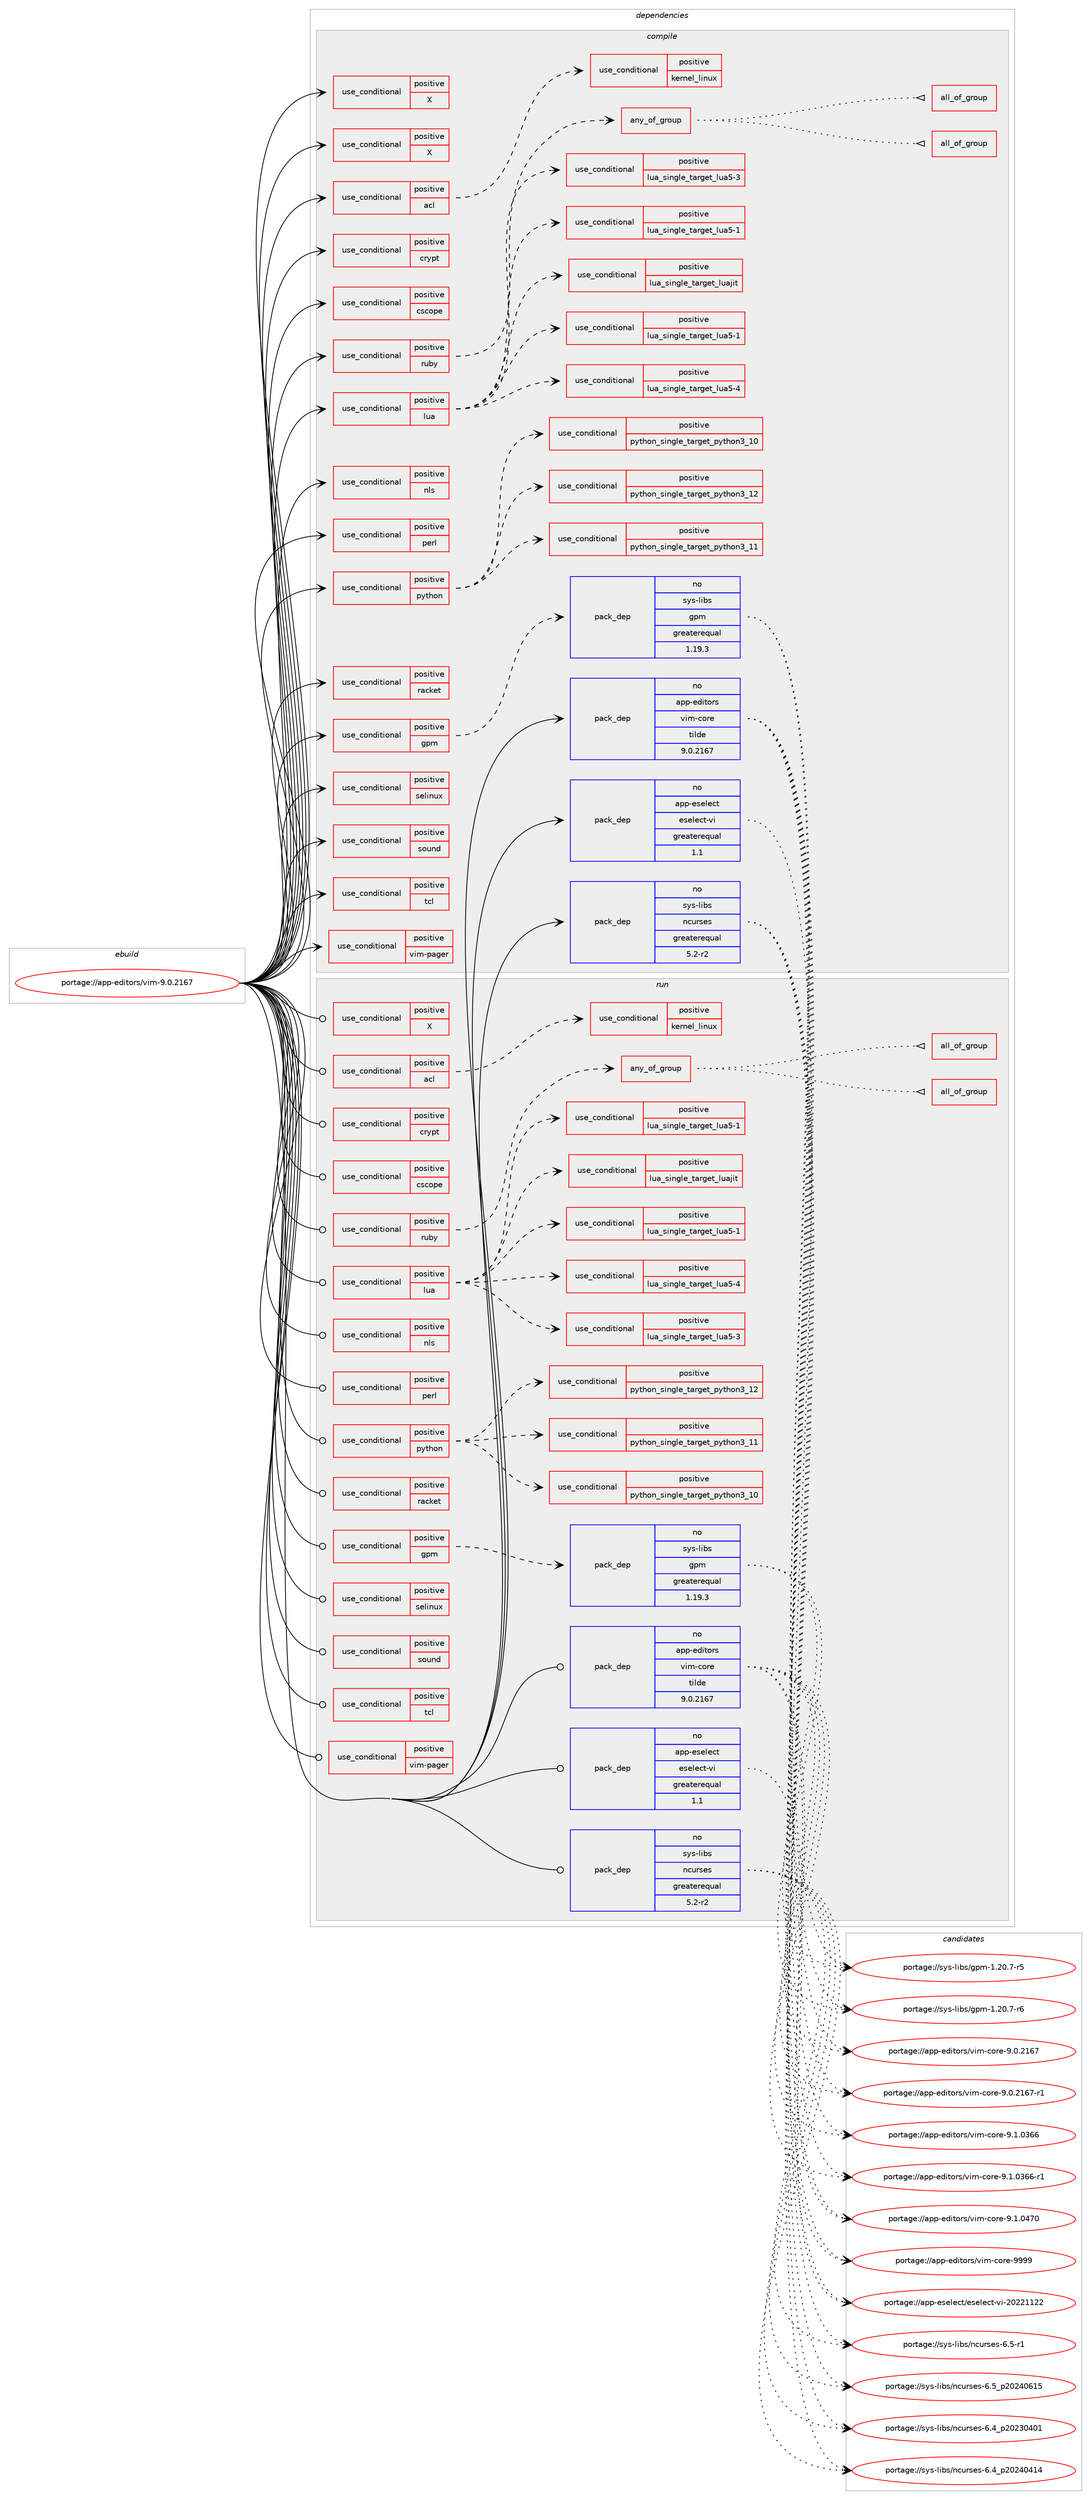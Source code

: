 digraph prolog {

# *************
# Graph options
# *************

newrank=true;
concentrate=true;
compound=true;
graph [rankdir=LR,fontname=Helvetica,fontsize=10,ranksep=1.5];#, ranksep=2.5, nodesep=0.2];
edge  [arrowhead=vee];
node  [fontname=Helvetica,fontsize=10];

# **********
# The ebuild
# **********

subgraph cluster_leftcol {
color=gray;
rank=same;
label=<<i>ebuild</i>>;
id [label="portage://app-editors/vim-9.0.2167", color=red, width=4, href="../app-editors/vim-9.0.2167.svg"];
}

# ****************
# The dependencies
# ****************

subgraph cluster_midcol {
color=gray;
label=<<i>dependencies</i>>;
subgraph cluster_compile {
fillcolor="#eeeeee";
style=filled;
label=<<i>compile</i>>;
subgraph cond5550 {
dependency8911 [label=<<TABLE BORDER="0" CELLBORDER="1" CELLSPACING="0" CELLPADDING="4"><TR><TD ROWSPAN="3" CELLPADDING="10">use_conditional</TD></TR><TR><TD>positive</TD></TR><TR><TD>X</TD></TR></TABLE>>, shape=none, color=red];
# *** BEGIN UNKNOWN DEPENDENCY TYPE (TODO) ***
# dependency8911 -> package_dependency(portage://app-editors/vim-9.0.2167,install,no,x11-base,xorg-proto,none,[,,],[],[])
# *** END UNKNOWN DEPENDENCY TYPE (TODO) ***

}
id:e -> dependency8911:w [weight=20,style="solid",arrowhead="vee"];
subgraph cond5551 {
dependency8912 [label=<<TABLE BORDER="0" CELLBORDER="1" CELLSPACING="0" CELLPADDING="4"><TR><TD ROWSPAN="3" CELLPADDING="10">use_conditional</TD></TR><TR><TD>positive</TD></TR><TR><TD>X</TD></TR></TABLE>>, shape=none, color=red];
# *** BEGIN UNKNOWN DEPENDENCY TYPE (TODO) ***
# dependency8912 -> package_dependency(portage://app-editors/vim-9.0.2167,install,no,x11-libs,libXt,none,[,,],[],[])
# *** END UNKNOWN DEPENDENCY TYPE (TODO) ***

}
id:e -> dependency8912:w [weight=20,style="solid",arrowhead="vee"];
subgraph cond5552 {
dependency8913 [label=<<TABLE BORDER="0" CELLBORDER="1" CELLSPACING="0" CELLPADDING="4"><TR><TD ROWSPAN="3" CELLPADDING="10">use_conditional</TD></TR><TR><TD>positive</TD></TR><TR><TD>acl</TD></TR></TABLE>>, shape=none, color=red];
subgraph cond5553 {
dependency8914 [label=<<TABLE BORDER="0" CELLBORDER="1" CELLSPACING="0" CELLPADDING="4"><TR><TD ROWSPAN="3" CELLPADDING="10">use_conditional</TD></TR><TR><TD>positive</TD></TR><TR><TD>kernel_linux</TD></TR></TABLE>>, shape=none, color=red];
# *** BEGIN UNKNOWN DEPENDENCY TYPE (TODO) ***
# dependency8914 -> package_dependency(portage://app-editors/vim-9.0.2167,install,no,sys-apps,acl,none,[,,],[],[])
# *** END UNKNOWN DEPENDENCY TYPE (TODO) ***

}
dependency8913:e -> dependency8914:w [weight=20,style="dashed",arrowhead="vee"];
}
id:e -> dependency8913:w [weight=20,style="solid",arrowhead="vee"];
subgraph cond5554 {
dependency8915 [label=<<TABLE BORDER="0" CELLBORDER="1" CELLSPACING="0" CELLPADDING="4"><TR><TD ROWSPAN="3" CELLPADDING="10">use_conditional</TD></TR><TR><TD>positive</TD></TR><TR><TD>crypt</TD></TR></TABLE>>, shape=none, color=red];
# *** BEGIN UNKNOWN DEPENDENCY TYPE (TODO) ***
# dependency8915 -> package_dependency(portage://app-editors/vim-9.0.2167,install,no,dev-libs,libsodium,none,[,,],any_same_slot,[])
# *** END UNKNOWN DEPENDENCY TYPE (TODO) ***

}
id:e -> dependency8915:w [weight=20,style="solid",arrowhead="vee"];
subgraph cond5555 {
dependency8916 [label=<<TABLE BORDER="0" CELLBORDER="1" CELLSPACING="0" CELLPADDING="4"><TR><TD ROWSPAN="3" CELLPADDING="10">use_conditional</TD></TR><TR><TD>positive</TD></TR><TR><TD>cscope</TD></TR></TABLE>>, shape=none, color=red];
# *** BEGIN UNKNOWN DEPENDENCY TYPE (TODO) ***
# dependency8916 -> package_dependency(portage://app-editors/vim-9.0.2167,install,no,dev-util,cscope,none,[,,],[],[])
# *** END UNKNOWN DEPENDENCY TYPE (TODO) ***

}
id:e -> dependency8916:w [weight=20,style="solid",arrowhead="vee"];
subgraph cond5556 {
dependency8917 [label=<<TABLE BORDER="0" CELLBORDER="1" CELLSPACING="0" CELLPADDING="4"><TR><TD ROWSPAN="3" CELLPADDING="10">use_conditional</TD></TR><TR><TD>positive</TD></TR><TR><TD>gpm</TD></TR></TABLE>>, shape=none, color=red];
subgraph pack3235 {
dependency8918 [label=<<TABLE BORDER="0" CELLBORDER="1" CELLSPACING="0" CELLPADDING="4" WIDTH="220"><TR><TD ROWSPAN="6" CELLPADDING="30">pack_dep</TD></TR><TR><TD WIDTH="110">no</TD></TR><TR><TD>sys-libs</TD></TR><TR><TD>gpm</TD></TR><TR><TD>greaterequal</TD></TR><TR><TD>1.19.3</TD></TR></TABLE>>, shape=none, color=blue];
}
dependency8917:e -> dependency8918:w [weight=20,style="dashed",arrowhead="vee"];
}
id:e -> dependency8917:w [weight=20,style="solid",arrowhead="vee"];
subgraph cond5557 {
dependency8919 [label=<<TABLE BORDER="0" CELLBORDER="1" CELLSPACING="0" CELLPADDING="4"><TR><TD ROWSPAN="3" CELLPADDING="10">use_conditional</TD></TR><TR><TD>positive</TD></TR><TR><TD>lua</TD></TR></TABLE>>, shape=none, color=red];
subgraph cond5558 {
dependency8920 [label=<<TABLE BORDER="0" CELLBORDER="1" CELLSPACING="0" CELLPADDING="4"><TR><TD ROWSPAN="3" CELLPADDING="10">use_conditional</TD></TR><TR><TD>positive</TD></TR><TR><TD>lua_single_target_luajit</TD></TR></TABLE>>, shape=none, color=red];
# *** BEGIN UNKNOWN DEPENDENCY TYPE (TODO) ***
# dependency8920 -> package_dependency(portage://app-editors/vim-9.0.2167,install,no,dev-lang,luajit,none,[,,],any_same_slot,[])
# *** END UNKNOWN DEPENDENCY TYPE (TODO) ***

}
dependency8919:e -> dependency8920:w [weight=20,style="dashed",arrowhead="vee"];
subgraph cond5559 {
dependency8921 [label=<<TABLE BORDER="0" CELLBORDER="1" CELLSPACING="0" CELLPADDING="4"><TR><TD ROWSPAN="3" CELLPADDING="10">use_conditional</TD></TR><TR><TD>positive</TD></TR><TR><TD>lua_single_target_lua5-1</TD></TR></TABLE>>, shape=none, color=red];
# *** BEGIN UNKNOWN DEPENDENCY TYPE (TODO) ***
# dependency8921 -> package_dependency(portage://app-editors/vim-9.0.2167,install,no,dev-lang,lua,none,[,,],[slot(5.1)],[])
# *** END UNKNOWN DEPENDENCY TYPE (TODO) ***

}
dependency8919:e -> dependency8921:w [weight=20,style="dashed",arrowhead="vee"];
subgraph cond5560 {
dependency8922 [label=<<TABLE BORDER="0" CELLBORDER="1" CELLSPACING="0" CELLPADDING="4"><TR><TD ROWSPAN="3" CELLPADDING="10">use_conditional</TD></TR><TR><TD>positive</TD></TR><TR><TD>lua_single_target_lua5-3</TD></TR></TABLE>>, shape=none, color=red];
# *** BEGIN UNKNOWN DEPENDENCY TYPE (TODO) ***
# dependency8922 -> package_dependency(portage://app-editors/vim-9.0.2167,install,no,dev-lang,lua,none,[,,],[slot(5.3)],[])
# *** END UNKNOWN DEPENDENCY TYPE (TODO) ***

}
dependency8919:e -> dependency8922:w [weight=20,style="dashed",arrowhead="vee"];
subgraph cond5561 {
dependency8923 [label=<<TABLE BORDER="0" CELLBORDER="1" CELLSPACING="0" CELLPADDING="4"><TR><TD ROWSPAN="3" CELLPADDING="10">use_conditional</TD></TR><TR><TD>positive</TD></TR><TR><TD>lua_single_target_lua5-4</TD></TR></TABLE>>, shape=none, color=red];
# *** BEGIN UNKNOWN DEPENDENCY TYPE (TODO) ***
# dependency8923 -> package_dependency(portage://app-editors/vim-9.0.2167,install,no,dev-lang,lua,none,[,,],[slot(5.4)],[])
# *** END UNKNOWN DEPENDENCY TYPE (TODO) ***

}
dependency8919:e -> dependency8923:w [weight=20,style="dashed",arrowhead="vee"];
subgraph cond5562 {
dependency8924 [label=<<TABLE BORDER="0" CELLBORDER="1" CELLSPACING="0" CELLPADDING="4"><TR><TD ROWSPAN="3" CELLPADDING="10">use_conditional</TD></TR><TR><TD>positive</TD></TR><TR><TD>lua_single_target_lua5-1</TD></TR></TABLE>>, shape=none, color=red];
# *** BEGIN UNKNOWN DEPENDENCY TYPE (TODO) ***
# dependency8924 -> package_dependency(portage://app-editors/vim-9.0.2167,install,no,dev-lang,lua,none,[,,],[slot(5.1)],[use(enable(deprecated),none)])
# *** END UNKNOWN DEPENDENCY TYPE (TODO) ***

}
dependency8919:e -> dependency8924:w [weight=20,style="dashed",arrowhead="vee"];
}
id:e -> dependency8919:w [weight=20,style="solid",arrowhead="vee"];
subgraph cond5563 {
dependency8925 [label=<<TABLE BORDER="0" CELLBORDER="1" CELLSPACING="0" CELLPADDING="4"><TR><TD ROWSPAN="3" CELLPADDING="10">use_conditional</TD></TR><TR><TD>positive</TD></TR><TR><TD>nls</TD></TR></TABLE>>, shape=none, color=red];
# *** BEGIN UNKNOWN DEPENDENCY TYPE (TODO) ***
# dependency8925 -> package_dependency(portage://app-editors/vim-9.0.2167,install,no,virtual,libintl,none,[,,],[],[])
# *** END UNKNOWN DEPENDENCY TYPE (TODO) ***

}
id:e -> dependency8925:w [weight=20,style="solid",arrowhead="vee"];
subgraph cond5564 {
dependency8926 [label=<<TABLE BORDER="0" CELLBORDER="1" CELLSPACING="0" CELLPADDING="4"><TR><TD ROWSPAN="3" CELLPADDING="10">use_conditional</TD></TR><TR><TD>positive</TD></TR><TR><TD>perl</TD></TR></TABLE>>, shape=none, color=red];
# *** BEGIN UNKNOWN DEPENDENCY TYPE (TODO) ***
# dependency8926 -> package_dependency(portage://app-editors/vim-9.0.2167,install,no,dev-lang,perl,none,[,,],any_same_slot,[])
# *** END UNKNOWN DEPENDENCY TYPE (TODO) ***

}
id:e -> dependency8926:w [weight=20,style="solid",arrowhead="vee"];
subgraph cond5565 {
dependency8927 [label=<<TABLE BORDER="0" CELLBORDER="1" CELLSPACING="0" CELLPADDING="4"><TR><TD ROWSPAN="3" CELLPADDING="10">use_conditional</TD></TR><TR><TD>positive</TD></TR><TR><TD>python</TD></TR></TABLE>>, shape=none, color=red];
subgraph cond5566 {
dependency8928 [label=<<TABLE BORDER="0" CELLBORDER="1" CELLSPACING="0" CELLPADDING="4"><TR><TD ROWSPAN="3" CELLPADDING="10">use_conditional</TD></TR><TR><TD>positive</TD></TR><TR><TD>python_single_target_python3_10</TD></TR></TABLE>>, shape=none, color=red];
# *** BEGIN UNKNOWN DEPENDENCY TYPE (TODO) ***
# dependency8928 -> package_dependency(portage://app-editors/vim-9.0.2167,install,no,dev-lang,python,none,[,,],[slot(3.10)],[use(enable(threads),positive)])
# *** END UNKNOWN DEPENDENCY TYPE (TODO) ***

}
dependency8927:e -> dependency8928:w [weight=20,style="dashed",arrowhead="vee"];
subgraph cond5567 {
dependency8929 [label=<<TABLE BORDER="0" CELLBORDER="1" CELLSPACING="0" CELLPADDING="4"><TR><TD ROWSPAN="3" CELLPADDING="10">use_conditional</TD></TR><TR><TD>positive</TD></TR><TR><TD>python_single_target_python3_11</TD></TR></TABLE>>, shape=none, color=red];
# *** BEGIN UNKNOWN DEPENDENCY TYPE (TODO) ***
# dependency8929 -> package_dependency(portage://app-editors/vim-9.0.2167,install,no,dev-lang,python,none,[,,],[slot(3.11)],[use(enable(threads),positive)])
# *** END UNKNOWN DEPENDENCY TYPE (TODO) ***

}
dependency8927:e -> dependency8929:w [weight=20,style="dashed",arrowhead="vee"];
subgraph cond5568 {
dependency8930 [label=<<TABLE BORDER="0" CELLBORDER="1" CELLSPACING="0" CELLPADDING="4"><TR><TD ROWSPAN="3" CELLPADDING="10">use_conditional</TD></TR><TR><TD>positive</TD></TR><TR><TD>python_single_target_python3_12</TD></TR></TABLE>>, shape=none, color=red];
# *** BEGIN UNKNOWN DEPENDENCY TYPE (TODO) ***
# dependency8930 -> package_dependency(portage://app-editors/vim-9.0.2167,install,no,dev-lang,python,none,[,,],[slot(3.12)],[use(enable(threads),positive)])
# *** END UNKNOWN DEPENDENCY TYPE (TODO) ***

}
dependency8927:e -> dependency8930:w [weight=20,style="dashed",arrowhead="vee"];
}
id:e -> dependency8927:w [weight=20,style="solid",arrowhead="vee"];
subgraph cond5569 {
dependency8931 [label=<<TABLE BORDER="0" CELLBORDER="1" CELLSPACING="0" CELLPADDING="4"><TR><TD ROWSPAN="3" CELLPADDING="10">use_conditional</TD></TR><TR><TD>positive</TD></TR><TR><TD>racket</TD></TR></TABLE>>, shape=none, color=red];
# *** BEGIN UNKNOWN DEPENDENCY TYPE (TODO) ***
# dependency8931 -> package_dependency(portage://app-editors/vim-9.0.2167,install,no,dev-scheme,racket,none,[,,],[],[])
# *** END UNKNOWN DEPENDENCY TYPE (TODO) ***

}
id:e -> dependency8931:w [weight=20,style="solid",arrowhead="vee"];
subgraph cond5570 {
dependency8932 [label=<<TABLE BORDER="0" CELLBORDER="1" CELLSPACING="0" CELLPADDING="4"><TR><TD ROWSPAN="3" CELLPADDING="10">use_conditional</TD></TR><TR><TD>positive</TD></TR><TR><TD>ruby</TD></TR></TABLE>>, shape=none, color=red];
subgraph any109 {
dependency8933 [label=<<TABLE BORDER="0" CELLBORDER="1" CELLSPACING="0" CELLPADDING="4"><TR><TD CELLPADDING="10">any_of_group</TD></TR></TABLE>>, shape=none, color=red];subgraph all20 {
dependency8934 [label=<<TABLE BORDER="0" CELLBORDER="1" CELLSPACING="0" CELLPADDING="4"><TR><TD CELLPADDING="10">all_of_group</TD></TR></TABLE>>, shape=none, color=red];# *** BEGIN UNKNOWN DEPENDENCY TYPE (TODO) ***
# dependency8934 -> package_dependency(portage://app-editors/vim-9.0.2167,install,no,dev-lang,ruby,none,[,,],[slot(3.1)],[])
# *** END UNKNOWN DEPENDENCY TYPE (TODO) ***

# *** BEGIN UNKNOWN DEPENDENCY TYPE (TODO) ***
# dependency8934 -> package_dependency(portage://app-editors/vim-9.0.2167,install,no,virtual,rubygems,none,[,,],[],[use(enable(ruby_targets_ruby31),negative)])
# *** END UNKNOWN DEPENDENCY TYPE (TODO) ***

}
dependency8933:e -> dependency8934:w [weight=20,style="dotted",arrowhead="oinv"];
subgraph all21 {
dependency8935 [label=<<TABLE BORDER="0" CELLBORDER="1" CELLSPACING="0" CELLPADDING="4"><TR><TD CELLPADDING="10">all_of_group</TD></TR></TABLE>>, shape=none, color=red];# *** BEGIN UNKNOWN DEPENDENCY TYPE (TODO) ***
# dependency8935 -> package_dependency(portage://app-editors/vim-9.0.2167,install,no,dev-lang,ruby,none,[,,],[slot(3.2)],[])
# *** END UNKNOWN DEPENDENCY TYPE (TODO) ***

# *** BEGIN UNKNOWN DEPENDENCY TYPE (TODO) ***
# dependency8935 -> package_dependency(portage://app-editors/vim-9.0.2167,install,no,virtual,rubygems,none,[,,],[],[use(enable(ruby_targets_ruby32),negative)])
# *** END UNKNOWN DEPENDENCY TYPE (TODO) ***

}
dependency8933:e -> dependency8935:w [weight=20,style="dotted",arrowhead="oinv"];
}
dependency8932:e -> dependency8933:w [weight=20,style="dashed",arrowhead="vee"];
}
id:e -> dependency8932:w [weight=20,style="solid",arrowhead="vee"];
subgraph cond5571 {
dependency8936 [label=<<TABLE BORDER="0" CELLBORDER="1" CELLSPACING="0" CELLPADDING="4"><TR><TD ROWSPAN="3" CELLPADDING="10">use_conditional</TD></TR><TR><TD>positive</TD></TR><TR><TD>selinux</TD></TR></TABLE>>, shape=none, color=red];
# *** BEGIN UNKNOWN DEPENDENCY TYPE (TODO) ***
# dependency8936 -> package_dependency(portage://app-editors/vim-9.0.2167,install,no,sys-libs,libselinux,none,[,,],[],[])
# *** END UNKNOWN DEPENDENCY TYPE (TODO) ***

}
id:e -> dependency8936:w [weight=20,style="solid",arrowhead="vee"];
subgraph cond5572 {
dependency8937 [label=<<TABLE BORDER="0" CELLBORDER="1" CELLSPACING="0" CELLPADDING="4"><TR><TD ROWSPAN="3" CELLPADDING="10">use_conditional</TD></TR><TR><TD>positive</TD></TR><TR><TD>sound</TD></TR></TABLE>>, shape=none, color=red];
# *** BEGIN UNKNOWN DEPENDENCY TYPE (TODO) ***
# dependency8937 -> package_dependency(portage://app-editors/vim-9.0.2167,install,no,media-libs,libcanberra,none,[,,],[],[])
# *** END UNKNOWN DEPENDENCY TYPE (TODO) ***

}
id:e -> dependency8937:w [weight=20,style="solid",arrowhead="vee"];
subgraph cond5573 {
dependency8938 [label=<<TABLE BORDER="0" CELLBORDER="1" CELLSPACING="0" CELLPADDING="4"><TR><TD ROWSPAN="3" CELLPADDING="10">use_conditional</TD></TR><TR><TD>positive</TD></TR><TR><TD>tcl</TD></TR></TABLE>>, shape=none, color=red];
# *** BEGIN UNKNOWN DEPENDENCY TYPE (TODO) ***
# dependency8938 -> package_dependency(portage://app-editors/vim-9.0.2167,install,no,dev-lang,tcl,none,[,,],[slot(0),equal],[])
# *** END UNKNOWN DEPENDENCY TYPE (TODO) ***

}
id:e -> dependency8938:w [weight=20,style="solid",arrowhead="vee"];
subgraph cond5574 {
dependency8939 [label=<<TABLE BORDER="0" CELLBORDER="1" CELLSPACING="0" CELLPADDING="4"><TR><TD ROWSPAN="3" CELLPADDING="10">use_conditional</TD></TR><TR><TD>positive</TD></TR><TR><TD>vim-pager</TD></TR></TABLE>>, shape=none, color=red];
# *** BEGIN UNKNOWN DEPENDENCY TYPE (TODO) ***
# dependency8939 -> package_dependency(portage://app-editors/vim-9.0.2167,install,no,app-editors,vim-core,none,[,,],[],[use(disable(minimal),none)])
# *** END UNKNOWN DEPENDENCY TYPE (TODO) ***

}
id:e -> dependency8939:w [weight=20,style="solid",arrowhead="vee"];
subgraph pack3236 {
dependency8940 [label=<<TABLE BORDER="0" CELLBORDER="1" CELLSPACING="0" CELLPADDING="4" WIDTH="220"><TR><TD ROWSPAN="6" CELLPADDING="30">pack_dep</TD></TR><TR><TD WIDTH="110">no</TD></TR><TR><TD>app-editors</TD></TR><TR><TD>vim-core</TD></TR><TR><TD>tilde</TD></TR><TR><TD>9.0.2167</TD></TR></TABLE>>, shape=none, color=blue];
}
id:e -> dependency8940:w [weight=20,style="solid",arrowhead="vee"];
subgraph pack3237 {
dependency8941 [label=<<TABLE BORDER="0" CELLBORDER="1" CELLSPACING="0" CELLPADDING="4" WIDTH="220"><TR><TD ROWSPAN="6" CELLPADDING="30">pack_dep</TD></TR><TR><TD WIDTH="110">no</TD></TR><TR><TD>app-eselect</TD></TR><TR><TD>eselect-vi</TD></TR><TR><TD>greaterequal</TD></TR><TR><TD>1.1</TD></TR></TABLE>>, shape=none, color=blue];
}
id:e -> dependency8941:w [weight=20,style="solid",arrowhead="vee"];
subgraph pack3238 {
dependency8942 [label=<<TABLE BORDER="0" CELLBORDER="1" CELLSPACING="0" CELLPADDING="4" WIDTH="220"><TR><TD ROWSPAN="6" CELLPADDING="30">pack_dep</TD></TR><TR><TD WIDTH="110">no</TD></TR><TR><TD>sys-libs</TD></TR><TR><TD>ncurses</TD></TR><TR><TD>greaterequal</TD></TR><TR><TD>5.2-r2</TD></TR></TABLE>>, shape=none, color=blue];
}
id:e -> dependency8942:w [weight=20,style="solid",arrowhead="vee"];
}
subgraph cluster_compileandrun {
fillcolor="#eeeeee";
style=filled;
label=<<i>compile and run</i>>;
}
subgraph cluster_run {
fillcolor="#eeeeee";
style=filled;
label=<<i>run</i>>;
subgraph cond5575 {
dependency8943 [label=<<TABLE BORDER="0" CELLBORDER="1" CELLSPACING="0" CELLPADDING="4"><TR><TD ROWSPAN="3" CELLPADDING="10">use_conditional</TD></TR><TR><TD>positive</TD></TR><TR><TD>X</TD></TR></TABLE>>, shape=none, color=red];
# *** BEGIN UNKNOWN DEPENDENCY TYPE (TODO) ***
# dependency8943 -> package_dependency(portage://app-editors/vim-9.0.2167,run,no,x11-libs,libXt,none,[,,],[],[])
# *** END UNKNOWN DEPENDENCY TYPE (TODO) ***

}
id:e -> dependency8943:w [weight=20,style="solid",arrowhead="odot"];
subgraph cond5576 {
dependency8944 [label=<<TABLE BORDER="0" CELLBORDER="1" CELLSPACING="0" CELLPADDING="4"><TR><TD ROWSPAN="3" CELLPADDING="10">use_conditional</TD></TR><TR><TD>positive</TD></TR><TR><TD>acl</TD></TR></TABLE>>, shape=none, color=red];
subgraph cond5577 {
dependency8945 [label=<<TABLE BORDER="0" CELLBORDER="1" CELLSPACING="0" CELLPADDING="4"><TR><TD ROWSPAN="3" CELLPADDING="10">use_conditional</TD></TR><TR><TD>positive</TD></TR><TR><TD>kernel_linux</TD></TR></TABLE>>, shape=none, color=red];
# *** BEGIN UNKNOWN DEPENDENCY TYPE (TODO) ***
# dependency8945 -> package_dependency(portage://app-editors/vim-9.0.2167,run,no,sys-apps,acl,none,[,,],[],[])
# *** END UNKNOWN DEPENDENCY TYPE (TODO) ***

}
dependency8944:e -> dependency8945:w [weight=20,style="dashed",arrowhead="vee"];
}
id:e -> dependency8944:w [weight=20,style="solid",arrowhead="odot"];
subgraph cond5578 {
dependency8946 [label=<<TABLE BORDER="0" CELLBORDER="1" CELLSPACING="0" CELLPADDING="4"><TR><TD ROWSPAN="3" CELLPADDING="10">use_conditional</TD></TR><TR><TD>positive</TD></TR><TR><TD>crypt</TD></TR></TABLE>>, shape=none, color=red];
# *** BEGIN UNKNOWN DEPENDENCY TYPE (TODO) ***
# dependency8946 -> package_dependency(portage://app-editors/vim-9.0.2167,run,no,dev-libs,libsodium,none,[,,],any_same_slot,[])
# *** END UNKNOWN DEPENDENCY TYPE (TODO) ***

}
id:e -> dependency8946:w [weight=20,style="solid",arrowhead="odot"];
subgraph cond5579 {
dependency8947 [label=<<TABLE BORDER="0" CELLBORDER="1" CELLSPACING="0" CELLPADDING="4"><TR><TD ROWSPAN="3" CELLPADDING="10">use_conditional</TD></TR><TR><TD>positive</TD></TR><TR><TD>cscope</TD></TR></TABLE>>, shape=none, color=red];
# *** BEGIN UNKNOWN DEPENDENCY TYPE (TODO) ***
# dependency8947 -> package_dependency(portage://app-editors/vim-9.0.2167,run,no,dev-util,cscope,none,[,,],[],[])
# *** END UNKNOWN DEPENDENCY TYPE (TODO) ***

}
id:e -> dependency8947:w [weight=20,style="solid",arrowhead="odot"];
subgraph cond5580 {
dependency8948 [label=<<TABLE BORDER="0" CELLBORDER="1" CELLSPACING="0" CELLPADDING="4"><TR><TD ROWSPAN="3" CELLPADDING="10">use_conditional</TD></TR><TR><TD>positive</TD></TR><TR><TD>gpm</TD></TR></TABLE>>, shape=none, color=red];
subgraph pack3239 {
dependency8949 [label=<<TABLE BORDER="0" CELLBORDER="1" CELLSPACING="0" CELLPADDING="4" WIDTH="220"><TR><TD ROWSPAN="6" CELLPADDING="30">pack_dep</TD></TR><TR><TD WIDTH="110">no</TD></TR><TR><TD>sys-libs</TD></TR><TR><TD>gpm</TD></TR><TR><TD>greaterequal</TD></TR><TR><TD>1.19.3</TD></TR></TABLE>>, shape=none, color=blue];
}
dependency8948:e -> dependency8949:w [weight=20,style="dashed",arrowhead="vee"];
}
id:e -> dependency8948:w [weight=20,style="solid",arrowhead="odot"];
subgraph cond5581 {
dependency8950 [label=<<TABLE BORDER="0" CELLBORDER="1" CELLSPACING="0" CELLPADDING="4"><TR><TD ROWSPAN="3" CELLPADDING="10">use_conditional</TD></TR><TR><TD>positive</TD></TR><TR><TD>lua</TD></TR></TABLE>>, shape=none, color=red];
subgraph cond5582 {
dependency8951 [label=<<TABLE BORDER="0" CELLBORDER="1" CELLSPACING="0" CELLPADDING="4"><TR><TD ROWSPAN="3" CELLPADDING="10">use_conditional</TD></TR><TR><TD>positive</TD></TR><TR><TD>lua_single_target_luajit</TD></TR></TABLE>>, shape=none, color=red];
# *** BEGIN UNKNOWN DEPENDENCY TYPE (TODO) ***
# dependency8951 -> package_dependency(portage://app-editors/vim-9.0.2167,run,no,dev-lang,luajit,none,[,,],any_same_slot,[])
# *** END UNKNOWN DEPENDENCY TYPE (TODO) ***

}
dependency8950:e -> dependency8951:w [weight=20,style="dashed",arrowhead="vee"];
subgraph cond5583 {
dependency8952 [label=<<TABLE BORDER="0" CELLBORDER="1" CELLSPACING="0" CELLPADDING="4"><TR><TD ROWSPAN="3" CELLPADDING="10">use_conditional</TD></TR><TR><TD>positive</TD></TR><TR><TD>lua_single_target_lua5-1</TD></TR></TABLE>>, shape=none, color=red];
# *** BEGIN UNKNOWN DEPENDENCY TYPE (TODO) ***
# dependency8952 -> package_dependency(portage://app-editors/vim-9.0.2167,run,no,dev-lang,lua,none,[,,],[slot(5.1)],[])
# *** END UNKNOWN DEPENDENCY TYPE (TODO) ***

}
dependency8950:e -> dependency8952:w [weight=20,style="dashed",arrowhead="vee"];
subgraph cond5584 {
dependency8953 [label=<<TABLE BORDER="0" CELLBORDER="1" CELLSPACING="0" CELLPADDING="4"><TR><TD ROWSPAN="3" CELLPADDING="10">use_conditional</TD></TR><TR><TD>positive</TD></TR><TR><TD>lua_single_target_lua5-3</TD></TR></TABLE>>, shape=none, color=red];
# *** BEGIN UNKNOWN DEPENDENCY TYPE (TODO) ***
# dependency8953 -> package_dependency(portage://app-editors/vim-9.0.2167,run,no,dev-lang,lua,none,[,,],[slot(5.3)],[])
# *** END UNKNOWN DEPENDENCY TYPE (TODO) ***

}
dependency8950:e -> dependency8953:w [weight=20,style="dashed",arrowhead="vee"];
subgraph cond5585 {
dependency8954 [label=<<TABLE BORDER="0" CELLBORDER="1" CELLSPACING="0" CELLPADDING="4"><TR><TD ROWSPAN="3" CELLPADDING="10">use_conditional</TD></TR><TR><TD>positive</TD></TR><TR><TD>lua_single_target_lua5-4</TD></TR></TABLE>>, shape=none, color=red];
# *** BEGIN UNKNOWN DEPENDENCY TYPE (TODO) ***
# dependency8954 -> package_dependency(portage://app-editors/vim-9.0.2167,run,no,dev-lang,lua,none,[,,],[slot(5.4)],[])
# *** END UNKNOWN DEPENDENCY TYPE (TODO) ***

}
dependency8950:e -> dependency8954:w [weight=20,style="dashed",arrowhead="vee"];
subgraph cond5586 {
dependency8955 [label=<<TABLE BORDER="0" CELLBORDER="1" CELLSPACING="0" CELLPADDING="4"><TR><TD ROWSPAN="3" CELLPADDING="10">use_conditional</TD></TR><TR><TD>positive</TD></TR><TR><TD>lua_single_target_lua5-1</TD></TR></TABLE>>, shape=none, color=red];
# *** BEGIN UNKNOWN DEPENDENCY TYPE (TODO) ***
# dependency8955 -> package_dependency(portage://app-editors/vim-9.0.2167,run,no,dev-lang,lua,none,[,,],[slot(5.1)],[use(enable(deprecated),none)])
# *** END UNKNOWN DEPENDENCY TYPE (TODO) ***

}
dependency8950:e -> dependency8955:w [weight=20,style="dashed",arrowhead="vee"];
}
id:e -> dependency8950:w [weight=20,style="solid",arrowhead="odot"];
subgraph cond5587 {
dependency8956 [label=<<TABLE BORDER="0" CELLBORDER="1" CELLSPACING="0" CELLPADDING="4"><TR><TD ROWSPAN="3" CELLPADDING="10">use_conditional</TD></TR><TR><TD>positive</TD></TR><TR><TD>nls</TD></TR></TABLE>>, shape=none, color=red];
# *** BEGIN UNKNOWN DEPENDENCY TYPE (TODO) ***
# dependency8956 -> package_dependency(portage://app-editors/vim-9.0.2167,run,no,virtual,libintl,none,[,,],[],[])
# *** END UNKNOWN DEPENDENCY TYPE (TODO) ***

}
id:e -> dependency8956:w [weight=20,style="solid",arrowhead="odot"];
subgraph cond5588 {
dependency8957 [label=<<TABLE BORDER="0" CELLBORDER="1" CELLSPACING="0" CELLPADDING="4"><TR><TD ROWSPAN="3" CELLPADDING="10">use_conditional</TD></TR><TR><TD>positive</TD></TR><TR><TD>perl</TD></TR></TABLE>>, shape=none, color=red];
# *** BEGIN UNKNOWN DEPENDENCY TYPE (TODO) ***
# dependency8957 -> package_dependency(portage://app-editors/vim-9.0.2167,run,no,dev-lang,perl,none,[,,],any_same_slot,[])
# *** END UNKNOWN DEPENDENCY TYPE (TODO) ***

}
id:e -> dependency8957:w [weight=20,style="solid",arrowhead="odot"];
subgraph cond5589 {
dependency8958 [label=<<TABLE BORDER="0" CELLBORDER="1" CELLSPACING="0" CELLPADDING="4"><TR><TD ROWSPAN="3" CELLPADDING="10">use_conditional</TD></TR><TR><TD>positive</TD></TR><TR><TD>python</TD></TR></TABLE>>, shape=none, color=red];
subgraph cond5590 {
dependency8959 [label=<<TABLE BORDER="0" CELLBORDER="1" CELLSPACING="0" CELLPADDING="4"><TR><TD ROWSPAN="3" CELLPADDING="10">use_conditional</TD></TR><TR><TD>positive</TD></TR><TR><TD>python_single_target_python3_10</TD></TR></TABLE>>, shape=none, color=red];
# *** BEGIN UNKNOWN DEPENDENCY TYPE (TODO) ***
# dependency8959 -> package_dependency(portage://app-editors/vim-9.0.2167,run,no,dev-lang,python,none,[,,],[slot(3.10)],[use(enable(threads),positive)])
# *** END UNKNOWN DEPENDENCY TYPE (TODO) ***

}
dependency8958:e -> dependency8959:w [weight=20,style="dashed",arrowhead="vee"];
subgraph cond5591 {
dependency8960 [label=<<TABLE BORDER="0" CELLBORDER="1" CELLSPACING="0" CELLPADDING="4"><TR><TD ROWSPAN="3" CELLPADDING="10">use_conditional</TD></TR><TR><TD>positive</TD></TR><TR><TD>python_single_target_python3_11</TD></TR></TABLE>>, shape=none, color=red];
# *** BEGIN UNKNOWN DEPENDENCY TYPE (TODO) ***
# dependency8960 -> package_dependency(portage://app-editors/vim-9.0.2167,run,no,dev-lang,python,none,[,,],[slot(3.11)],[use(enable(threads),positive)])
# *** END UNKNOWN DEPENDENCY TYPE (TODO) ***

}
dependency8958:e -> dependency8960:w [weight=20,style="dashed",arrowhead="vee"];
subgraph cond5592 {
dependency8961 [label=<<TABLE BORDER="0" CELLBORDER="1" CELLSPACING="0" CELLPADDING="4"><TR><TD ROWSPAN="3" CELLPADDING="10">use_conditional</TD></TR><TR><TD>positive</TD></TR><TR><TD>python_single_target_python3_12</TD></TR></TABLE>>, shape=none, color=red];
# *** BEGIN UNKNOWN DEPENDENCY TYPE (TODO) ***
# dependency8961 -> package_dependency(portage://app-editors/vim-9.0.2167,run,no,dev-lang,python,none,[,,],[slot(3.12)],[use(enable(threads),positive)])
# *** END UNKNOWN DEPENDENCY TYPE (TODO) ***

}
dependency8958:e -> dependency8961:w [weight=20,style="dashed",arrowhead="vee"];
}
id:e -> dependency8958:w [weight=20,style="solid",arrowhead="odot"];
subgraph cond5593 {
dependency8962 [label=<<TABLE BORDER="0" CELLBORDER="1" CELLSPACING="0" CELLPADDING="4"><TR><TD ROWSPAN="3" CELLPADDING="10">use_conditional</TD></TR><TR><TD>positive</TD></TR><TR><TD>racket</TD></TR></TABLE>>, shape=none, color=red];
# *** BEGIN UNKNOWN DEPENDENCY TYPE (TODO) ***
# dependency8962 -> package_dependency(portage://app-editors/vim-9.0.2167,run,no,dev-scheme,racket,none,[,,],[],[])
# *** END UNKNOWN DEPENDENCY TYPE (TODO) ***

}
id:e -> dependency8962:w [weight=20,style="solid",arrowhead="odot"];
subgraph cond5594 {
dependency8963 [label=<<TABLE BORDER="0" CELLBORDER="1" CELLSPACING="0" CELLPADDING="4"><TR><TD ROWSPAN="3" CELLPADDING="10">use_conditional</TD></TR><TR><TD>positive</TD></TR><TR><TD>ruby</TD></TR></TABLE>>, shape=none, color=red];
subgraph any110 {
dependency8964 [label=<<TABLE BORDER="0" CELLBORDER="1" CELLSPACING="0" CELLPADDING="4"><TR><TD CELLPADDING="10">any_of_group</TD></TR></TABLE>>, shape=none, color=red];subgraph all22 {
dependency8965 [label=<<TABLE BORDER="0" CELLBORDER="1" CELLSPACING="0" CELLPADDING="4"><TR><TD CELLPADDING="10">all_of_group</TD></TR></TABLE>>, shape=none, color=red];# *** BEGIN UNKNOWN DEPENDENCY TYPE (TODO) ***
# dependency8965 -> package_dependency(portage://app-editors/vim-9.0.2167,run,no,dev-lang,ruby,none,[,,],[slot(3.1)],[])
# *** END UNKNOWN DEPENDENCY TYPE (TODO) ***

# *** BEGIN UNKNOWN DEPENDENCY TYPE (TODO) ***
# dependency8965 -> package_dependency(portage://app-editors/vim-9.0.2167,run,no,virtual,rubygems,none,[,,],[],[use(enable(ruby_targets_ruby31),negative)])
# *** END UNKNOWN DEPENDENCY TYPE (TODO) ***

}
dependency8964:e -> dependency8965:w [weight=20,style="dotted",arrowhead="oinv"];
subgraph all23 {
dependency8966 [label=<<TABLE BORDER="0" CELLBORDER="1" CELLSPACING="0" CELLPADDING="4"><TR><TD CELLPADDING="10">all_of_group</TD></TR></TABLE>>, shape=none, color=red];# *** BEGIN UNKNOWN DEPENDENCY TYPE (TODO) ***
# dependency8966 -> package_dependency(portage://app-editors/vim-9.0.2167,run,no,dev-lang,ruby,none,[,,],[slot(3.2)],[])
# *** END UNKNOWN DEPENDENCY TYPE (TODO) ***

# *** BEGIN UNKNOWN DEPENDENCY TYPE (TODO) ***
# dependency8966 -> package_dependency(portage://app-editors/vim-9.0.2167,run,no,virtual,rubygems,none,[,,],[],[use(enable(ruby_targets_ruby32),negative)])
# *** END UNKNOWN DEPENDENCY TYPE (TODO) ***

}
dependency8964:e -> dependency8966:w [weight=20,style="dotted",arrowhead="oinv"];
}
dependency8963:e -> dependency8964:w [weight=20,style="dashed",arrowhead="vee"];
}
id:e -> dependency8963:w [weight=20,style="solid",arrowhead="odot"];
subgraph cond5595 {
dependency8967 [label=<<TABLE BORDER="0" CELLBORDER="1" CELLSPACING="0" CELLPADDING="4"><TR><TD ROWSPAN="3" CELLPADDING="10">use_conditional</TD></TR><TR><TD>positive</TD></TR><TR><TD>selinux</TD></TR></TABLE>>, shape=none, color=red];
# *** BEGIN UNKNOWN DEPENDENCY TYPE (TODO) ***
# dependency8967 -> package_dependency(portage://app-editors/vim-9.0.2167,run,no,sys-libs,libselinux,none,[,,],[],[])
# *** END UNKNOWN DEPENDENCY TYPE (TODO) ***

}
id:e -> dependency8967:w [weight=20,style="solid",arrowhead="odot"];
subgraph cond5596 {
dependency8968 [label=<<TABLE BORDER="0" CELLBORDER="1" CELLSPACING="0" CELLPADDING="4"><TR><TD ROWSPAN="3" CELLPADDING="10">use_conditional</TD></TR><TR><TD>positive</TD></TR><TR><TD>sound</TD></TR></TABLE>>, shape=none, color=red];
# *** BEGIN UNKNOWN DEPENDENCY TYPE (TODO) ***
# dependency8968 -> package_dependency(portage://app-editors/vim-9.0.2167,run,no,media-libs,libcanberra,none,[,,],[],[])
# *** END UNKNOWN DEPENDENCY TYPE (TODO) ***

}
id:e -> dependency8968:w [weight=20,style="solid",arrowhead="odot"];
subgraph cond5597 {
dependency8969 [label=<<TABLE BORDER="0" CELLBORDER="1" CELLSPACING="0" CELLPADDING="4"><TR><TD ROWSPAN="3" CELLPADDING="10">use_conditional</TD></TR><TR><TD>positive</TD></TR><TR><TD>tcl</TD></TR></TABLE>>, shape=none, color=red];
# *** BEGIN UNKNOWN DEPENDENCY TYPE (TODO) ***
# dependency8969 -> package_dependency(portage://app-editors/vim-9.0.2167,run,no,dev-lang,tcl,none,[,,],[slot(0),equal],[])
# *** END UNKNOWN DEPENDENCY TYPE (TODO) ***

}
id:e -> dependency8969:w [weight=20,style="solid",arrowhead="odot"];
subgraph cond5598 {
dependency8970 [label=<<TABLE BORDER="0" CELLBORDER="1" CELLSPACING="0" CELLPADDING="4"><TR><TD ROWSPAN="3" CELLPADDING="10">use_conditional</TD></TR><TR><TD>positive</TD></TR><TR><TD>vim-pager</TD></TR></TABLE>>, shape=none, color=red];
# *** BEGIN UNKNOWN DEPENDENCY TYPE (TODO) ***
# dependency8970 -> package_dependency(portage://app-editors/vim-9.0.2167,run,no,app-editors,vim-core,none,[,,],[],[use(disable(minimal),none)])
# *** END UNKNOWN DEPENDENCY TYPE (TODO) ***

}
id:e -> dependency8970:w [weight=20,style="solid",arrowhead="odot"];
subgraph pack3240 {
dependency8971 [label=<<TABLE BORDER="0" CELLBORDER="1" CELLSPACING="0" CELLPADDING="4" WIDTH="220"><TR><TD ROWSPAN="6" CELLPADDING="30">pack_dep</TD></TR><TR><TD WIDTH="110">no</TD></TR><TR><TD>app-editors</TD></TR><TR><TD>vim-core</TD></TR><TR><TD>tilde</TD></TR><TR><TD>9.0.2167</TD></TR></TABLE>>, shape=none, color=blue];
}
id:e -> dependency8971:w [weight=20,style="solid",arrowhead="odot"];
subgraph pack3241 {
dependency8972 [label=<<TABLE BORDER="0" CELLBORDER="1" CELLSPACING="0" CELLPADDING="4" WIDTH="220"><TR><TD ROWSPAN="6" CELLPADDING="30">pack_dep</TD></TR><TR><TD WIDTH="110">no</TD></TR><TR><TD>app-eselect</TD></TR><TR><TD>eselect-vi</TD></TR><TR><TD>greaterequal</TD></TR><TR><TD>1.1</TD></TR></TABLE>>, shape=none, color=blue];
}
id:e -> dependency8972:w [weight=20,style="solid",arrowhead="odot"];
subgraph pack3242 {
dependency8973 [label=<<TABLE BORDER="0" CELLBORDER="1" CELLSPACING="0" CELLPADDING="4" WIDTH="220"><TR><TD ROWSPAN="6" CELLPADDING="30">pack_dep</TD></TR><TR><TD WIDTH="110">no</TD></TR><TR><TD>sys-libs</TD></TR><TR><TD>ncurses</TD></TR><TR><TD>greaterequal</TD></TR><TR><TD>5.2-r2</TD></TR></TABLE>>, shape=none, color=blue];
}
id:e -> dependency8973:w [weight=20,style="solid",arrowhead="odot"];
}
}

# **************
# The candidates
# **************

subgraph cluster_choices {
rank=same;
color=gray;
label=<<i>candidates</i>>;

subgraph choice3235 {
color=black;
nodesep=1;
choice115121115451081059811547103112109454946504846554511453 [label="portage://sys-libs/gpm-1.20.7-r5", color=red, width=4,href="../sys-libs/gpm-1.20.7-r5.svg"];
choice115121115451081059811547103112109454946504846554511454 [label="portage://sys-libs/gpm-1.20.7-r6", color=red, width=4,href="../sys-libs/gpm-1.20.7-r6.svg"];
dependency8918:e -> choice115121115451081059811547103112109454946504846554511453:w [style=dotted,weight="100"];
dependency8918:e -> choice115121115451081059811547103112109454946504846554511454:w [style=dotted,weight="100"];
}
subgraph choice3236 {
color=black;
nodesep=1;
choice9711211245101100105116111114115471181051094599111114101455746484650495455 [label="portage://app-editors/vim-core-9.0.2167", color=red, width=4,href="../app-editors/vim-core-9.0.2167.svg"];
choice97112112451011001051161111141154711810510945991111141014557464846504954554511449 [label="portage://app-editors/vim-core-9.0.2167-r1", color=red, width=4,href="../app-editors/vim-core-9.0.2167-r1.svg"];
choice9711211245101100105116111114115471181051094599111114101455746494648515454 [label="portage://app-editors/vim-core-9.1.0366", color=red, width=4,href="../app-editors/vim-core-9.1.0366.svg"];
choice97112112451011001051161111141154711810510945991111141014557464946485154544511449 [label="portage://app-editors/vim-core-9.1.0366-r1", color=red, width=4,href="../app-editors/vim-core-9.1.0366-r1.svg"];
choice9711211245101100105116111114115471181051094599111114101455746494648525548 [label="portage://app-editors/vim-core-9.1.0470", color=red, width=4,href="../app-editors/vim-core-9.1.0470.svg"];
choice97112112451011001051161111141154711810510945991111141014557575757 [label="portage://app-editors/vim-core-9999", color=red, width=4,href="../app-editors/vim-core-9999.svg"];
dependency8940:e -> choice9711211245101100105116111114115471181051094599111114101455746484650495455:w [style=dotted,weight="100"];
dependency8940:e -> choice97112112451011001051161111141154711810510945991111141014557464846504954554511449:w [style=dotted,weight="100"];
dependency8940:e -> choice9711211245101100105116111114115471181051094599111114101455746494648515454:w [style=dotted,weight="100"];
dependency8940:e -> choice97112112451011001051161111141154711810510945991111141014557464946485154544511449:w [style=dotted,weight="100"];
dependency8940:e -> choice9711211245101100105116111114115471181051094599111114101455746494648525548:w [style=dotted,weight="100"];
dependency8940:e -> choice97112112451011001051161111141154711810510945991111141014557575757:w [style=dotted,weight="100"];
}
subgraph choice3237 {
color=black;
nodesep=1;
choice971121124510111510110810199116471011151011081019911645118105455048505049495050 [label="portage://app-eselect/eselect-vi-20221122", color=red, width=4,href="../app-eselect/eselect-vi-20221122.svg"];
dependency8941:e -> choice971121124510111510110810199116471011151011081019911645118105455048505049495050:w [style=dotted,weight="100"];
}
subgraph choice3238 {
color=black;
nodesep=1;
choice1151211154510810598115471109911711411510111545544652951125048505148524849 [label="portage://sys-libs/ncurses-6.4_p20230401", color=red, width=4,href="../sys-libs/ncurses-6.4_p20230401.svg"];
choice1151211154510810598115471109911711411510111545544652951125048505248524952 [label="portage://sys-libs/ncurses-6.4_p20240414", color=red, width=4,href="../sys-libs/ncurses-6.4_p20240414.svg"];
choice11512111545108105981154711099117114115101115455446534511449 [label="portage://sys-libs/ncurses-6.5-r1", color=red, width=4,href="../sys-libs/ncurses-6.5-r1.svg"];
choice1151211154510810598115471109911711411510111545544653951125048505248544953 [label="portage://sys-libs/ncurses-6.5_p20240615", color=red, width=4,href="../sys-libs/ncurses-6.5_p20240615.svg"];
dependency8942:e -> choice1151211154510810598115471109911711411510111545544652951125048505148524849:w [style=dotted,weight="100"];
dependency8942:e -> choice1151211154510810598115471109911711411510111545544652951125048505248524952:w [style=dotted,weight="100"];
dependency8942:e -> choice11512111545108105981154711099117114115101115455446534511449:w [style=dotted,weight="100"];
dependency8942:e -> choice1151211154510810598115471109911711411510111545544653951125048505248544953:w [style=dotted,weight="100"];
}
subgraph choice3239 {
color=black;
nodesep=1;
choice115121115451081059811547103112109454946504846554511453 [label="portage://sys-libs/gpm-1.20.7-r5", color=red, width=4,href="../sys-libs/gpm-1.20.7-r5.svg"];
choice115121115451081059811547103112109454946504846554511454 [label="portage://sys-libs/gpm-1.20.7-r6", color=red, width=4,href="../sys-libs/gpm-1.20.7-r6.svg"];
dependency8949:e -> choice115121115451081059811547103112109454946504846554511453:w [style=dotted,weight="100"];
dependency8949:e -> choice115121115451081059811547103112109454946504846554511454:w [style=dotted,weight="100"];
}
subgraph choice3240 {
color=black;
nodesep=1;
choice9711211245101100105116111114115471181051094599111114101455746484650495455 [label="portage://app-editors/vim-core-9.0.2167", color=red, width=4,href="../app-editors/vim-core-9.0.2167.svg"];
choice97112112451011001051161111141154711810510945991111141014557464846504954554511449 [label="portage://app-editors/vim-core-9.0.2167-r1", color=red, width=4,href="../app-editors/vim-core-9.0.2167-r1.svg"];
choice9711211245101100105116111114115471181051094599111114101455746494648515454 [label="portage://app-editors/vim-core-9.1.0366", color=red, width=4,href="../app-editors/vim-core-9.1.0366.svg"];
choice97112112451011001051161111141154711810510945991111141014557464946485154544511449 [label="portage://app-editors/vim-core-9.1.0366-r1", color=red, width=4,href="../app-editors/vim-core-9.1.0366-r1.svg"];
choice9711211245101100105116111114115471181051094599111114101455746494648525548 [label="portage://app-editors/vim-core-9.1.0470", color=red, width=4,href="../app-editors/vim-core-9.1.0470.svg"];
choice97112112451011001051161111141154711810510945991111141014557575757 [label="portage://app-editors/vim-core-9999", color=red, width=4,href="../app-editors/vim-core-9999.svg"];
dependency8971:e -> choice9711211245101100105116111114115471181051094599111114101455746484650495455:w [style=dotted,weight="100"];
dependency8971:e -> choice97112112451011001051161111141154711810510945991111141014557464846504954554511449:w [style=dotted,weight="100"];
dependency8971:e -> choice9711211245101100105116111114115471181051094599111114101455746494648515454:w [style=dotted,weight="100"];
dependency8971:e -> choice97112112451011001051161111141154711810510945991111141014557464946485154544511449:w [style=dotted,weight="100"];
dependency8971:e -> choice9711211245101100105116111114115471181051094599111114101455746494648525548:w [style=dotted,weight="100"];
dependency8971:e -> choice97112112451011001051161111141154711810510945991111141014557575757:w [style=dotted,weight="100"];
}
subgraph choice3241 {
color=black;
nodesep=1;
choice971121124510111510110810199116471011151011081019911645118105455048505049495050 [label="portage://app-eselect/eselect-vi-20221122", color=red, width=4,href="../app-eselect/eselect-vi-20221122.svg"];
dependency8972:e -> choice971121124510111510110810199116471011151011081019911645118105455048505049495050:w [style=dotted,weight="100"];
}
subgraph choice3242 {
color=black;
nodesep=1;
choice1151211154510810598115471109911711411510111545544652951125048505148524849 [label="portage://sys-libs/ncurses-6.4_p20230401", color=red, width=4,href="../sys-libs/ncurses-6.4_p20230401.svg"];
choice1151211154510810598115471109911711411510111545544652951125048505248524952 [label="portage://sys-libs/ncurses-6.4_p20240414", color=red, width=4,href="../sys-libs/ncurses-6.4_p20240414.svg"];
choice11512111545108105981154711099117114115101115455446534511449 [label="portage://sys-libs/ncurses-6.5-r1", color=red, width=4,href="../sys-libs/ncurses-6.5-r1.svg"];
choice1151211154510810598115471109911711411510111545544653951125048505248544953 [label="portage://sys-libs/ncurses-6.5_p20240615", color=red, width=4,href="../sys-libs/ncurses-6.5_p20240615.svg"];
dependency8973:e -> choice1151211154510810598115471109911711411510111545544652951125048505148524849:w [style=dotted,weight="100"];
dependency8973:e -> choice1151211154510810598115471109911711411510111545544652951125048505248524952:w [style=dotted,weight="100"];
dependency8973:e -> choice11512111545108105981154711099117114115101115455446534511449:w [style=dotted,weight="100"];
dependency8973:e -> choice1151211154510810598115471109911711411510111545544653951125048505248544953:w [style=dotted,weight="100"];
}
}

}
